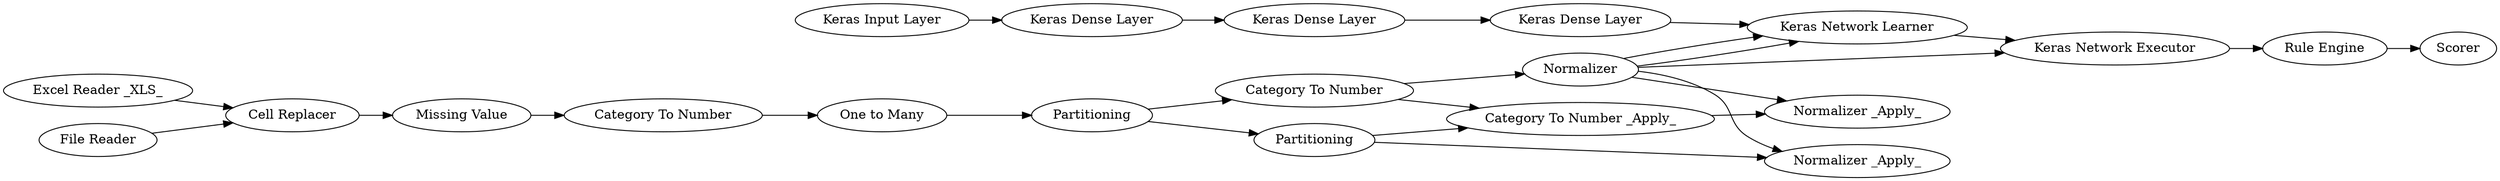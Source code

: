 digraph {
	141 [label="Rule Engine"]
	147 [label="Keras Network Learner"]
	150 [label="Keras Network Executor"]
	151 [label="Keras Dense Layer"]
	152 [label="Keras Input Layer"]
	153 [label="Keras Dense Layer"]
	154 [label="Keras Dense Layer"]
	158 [label="Excel Reader _XLS_"]
	164 [label="File Reader"]
	155 [label="One to Many"]
	156 [label="Cell Replacer"]
	157 [label="Missing Value"]
	159 [label="Category To Number"]
	160 [label="Normalizer _Apply_"]
	161 [label=Partitioning]
	162 [label="Normalizer _Apply_"]
	163 [label="Category To Number _Apply_"]
	165 [label=Partitioning]
	166 [label=Normalizer]
	167 [label="Category To Number"]
	169 [label=Scorer]
	155 -> 165
	156 -> 157
	157 -> 159
	159 -> 155
	161 -> 160
	161 -> 163
	163 -> 162
	165 -> 167
	165 -> 161
	166 -> 162
	166 -> 160
	167 -> 166
	167 -> 163
	141 -> 169
	147 -> 150
	150 -> 141
	151 -> 153
	152 -> 154
	153 -> 147
	154 -> 151
	158 -> 156
	164 -> 156
	166 -> 147
	166 -> 147
	166 -> 150
	rankdir=LR
}
